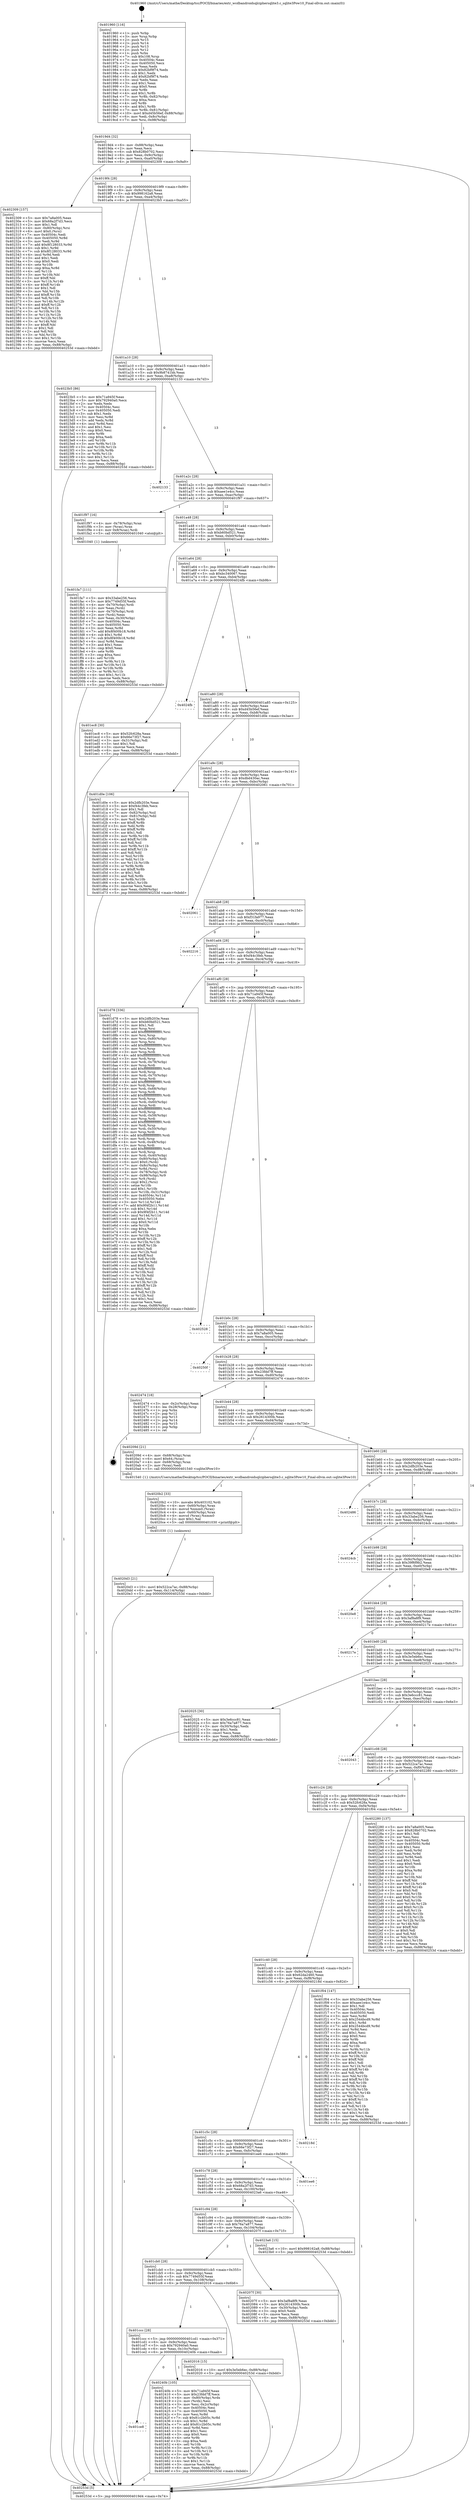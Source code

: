 digraph "0x401960" {
  label = "0x401960 (/mnt/c/Users/mathe/Desktop/tcc/POCII/binaries/extr_wcdbandroidsqlciphersqlite3.c_sqlite3Pow10_Final-ollvm.out::main(0))"
  labelloc = "t"
  node[shape=record]

  Entry [label="",width=0.3,height=0.3,shape=circle,fillcolor=black,style=filled]
  "0x4019d4" [label="{
     0x4019d4 [32]\l
     | [instrs]\l
     &nbsp;&nbsp;0x4019d4 \<+6\>: mov -0x88(%rbp),%eax\l
     &nbsp;&nbsp;0x4019da \<+2\>: mov %eax,%ecx\l
     &nbsp;&nbsp;0x4019dc \<+6\>: sub $0x828b0702,%ecx\l
     &nbsp;&nbsp;0x4019e2 \<+6\>: mov %eax,-0x9c(%rbp)\l
     &nbsp;&nbsp;0x4019e8 \<+6\>: mov %ecx,-0xa0(%rbp)\l
     &nbsp;&nbsp;0x4019ee \<+6\>: je 0000000000402309 \<main+0x9a9\>\l
  }"]
  "0x402309" [label="{
     0x402309 [157]\l
     | [instrs]\l
     &nbsp;&nbsp;0x402309 \<+5\>: mov $0x7a8a005,%eax\l
     &nbsp;&nbsp;0x40230e \<+5\>: mov $0x68a2f7d3,%ecx\l
     &nbsp;&nbsp;0x402313 \<+2\>: mov $0x1,%dl\l
     &nbsp;&nbsp;0x402315 \<+4\>: mov -0x80(%rbp),%rsi\l
     &nbsp;&nbsp;0x402319 \<+6\>: movl $0x0,(%rsi)\l
     &nbsp;&nbsp;0x40231f \<+7\>: mov 0x40504c,%edi\l
     &nbsp;&nbsp;0x402326 \<+8\>: mov 0x405050,%r8d\l
     &nbsp;&nbsp;0x40232e \<+3\>: mov %edi,%r9d\l
     &nbsp;&nbsp;0x402331 \<+7\>: add $0x8f128033,%r9d\l
     &nbsp;&nbsp;0x402338 \<+4\>: sub $0x1,%r9d\l
     &nbsp;&nbsp;0x40233c \<+7\>: sub $0x8f128033,%r9d\l
     &nbsp;&nbsp;0x402343 \<+4\>: imul %r9d,%edi\l
     &nbsp;&nbsp;0x402347 \<+3\>: and $0x1,%edi\l
     &nbsp;&nbsp;0x40234a \<+3\>: cmp $0x0,%edi\l
     &nbsp;&nbsp;0x40234d \<+4\>: sete %r10b\l
     &nbsp;&nbsp;0x402351 \<+4\>: cmp $0xa,%r8d\l
     &nbsp;&nbsp;0x402355 \<+4\>: setl %r11b\l
     &nbsp;&nbsp;0x402359 \<+3\>: mov %r10b,%bl\l
     &nbsp;&nbsp;0x40235c \<+3\>: xor $0xff,%bl\l
     &nbsp;&nbsp;0x40235f \<+3\>: mov %r11b,%r14b\l
     &nbsp;&nbsp;0x402362 \<+4\>: xor $0xff,%r14b\l
     &nbsp;&nbsp;0x402366 \<+3\>: xor $0x1,%dl\l
     &nbsp;&nbsp;0x402369 \<+3\>: mov %bl,%r15b\l
     &nbsp;&nbsp;0x40236c \<+4\>: and $0xff,%r15b\l
     &nbsp;&nbsp;0x402370 \<+3\>: and %dl,%r10b\l
     &nbsp;&nbsp;0x402373 \<+3\>: mov %r14b,%r12b\l
     &nbsp;&nbsp;0x402376 \<+4\>: and $0xff,%r12b\l
     &nbsp;&nbsp;0x40237a \<+3\>: and %dl,%r11b\l
     &nbsp;&nbsp;0x40237d \<+3\>: or %r10b,%r15b\l
     &nbsp;&nbsp;0x402380 \<+3\>: or %r11b,%r12b\l
     &nbsp;&nbsp;0x402383 \<+3\>: xor %r12b,%r15b\l
     &nbsp;&nbsp;0x402386 \<+3\>: or %r14b,%bl\l
     &nbsp;&nbsp;0x402389 \<+3\>: xor $0xff,%bl\l
     &nbsp;&nbsp;0x40238c \<+3\>: or $0x1,%dl\l
     &nbsp;&nbsp;0x40238f \<+2\>: and %dl,%bl\l
     &nbsp;&nbsp;0x402391 \<+3\>: or %bl,%r15b\l
     &nbsp;&nbsp;0x402394 \<+4\>: test $0x1,%r15b\l
     &nbsp;&nbsp;0x402398 \<+3\>: cmovne %ecx,%eax\l
     &nbsp;&nbsp;0x40239b \<+6\>: mov %eax,-0x88(%rbp)\l
     &nbsp;&nbsp;0x4023a1 \<+5\>: jmp 000000000040253d \<main+0xbdd\>\l
  }"]
  "0x4019f4" [label="{
     0x4019f4 [28]\l
     | [instrs]\l
     &nbsp;&nbsp;0x4019f4 \<+5\>: jmp 00000000004019f9 \<main+0x99\>\l
     &nbsp;&nbsp;0x4019f9 \<+6\>: mov -0x9c(%rbp),%eax\l
     &nbsp;&nbsp;0x4019ff \<+5\>: sub $0x998162a8,%eax\l
     &nbsp;&nbsp;0x401a04 \<+6\>: mov %eax,-0xa4(%rbp)\l
     &nbsp;&nbsp;0x401a0a \<+6\>: je 00000000004023b5 \<main+0xa55\>\l
  }"]
  Exit [label="",width=0.3,height=0.3,shape=circle,fillcolor=black,style=filled,peripheries=2]
  "0x4023b5" [label="{
     0x4023b5 [86]\l
     | [instrs]\l
     &nbsp;&nbsp;0x4023b5 \<+5\>: mov $0x71a945f,%eax\l
     &nbsp;&nbsp;0x4023ba \<+5\>: mov $0x792940a0,%ecx\l
     &nbsp;&nbsp;0x4023bf \<+2\>: xor %edx,%edx\l
     &nbsp;&nbsp;0x4023c1 \<+7\>: mov 0x40504c,%esi\l
     &nbsp;&nbsp;0x4023c8 \<+7\>: mov 0x405050,%edi\l
     &nbsp;&nbsp;0x4023cf \<+3\>: sub $0x1,%edx\l
     &nbsp;&nbsp;0x4023d2 \<+3\>: mov %esi,%r8d\l
     &nbsp;&nbsp;0x4023d5 \<+3\>: add %edx,%r8d\l
     &nbsp;&nbsp;0x4023d8 \<+4\>: imul %r8d,%esi\l
     &nbsp;&nbsp;0x4023dc \<+3\>: and $0x1,%esi\l
     &nbsp;&nbsp;0x4023df \<+3\>: cmp $0x0,%esi\l
     &nbsp;&nbsp;0x4023e2 \<+4\>: sete %r9b\l
     &nbsp;&nbsp;0x4023e6 \<+3\>: cmp $0xa,%edi\l
     &nbsp;&nbsp;0x4023e9 \<+4\>: setl %r10b\l
     &nbsp;&nbsp;0x4023ed \<+3\>: mov %r9b,%r11b\l
     &nbsp;&nbsp;0x4023f0 \<+3\>: and %r10b,%r11b\l
     &nbsp;&nbsp;0x4023f3 \<+3\>: xor %r10b,%r9b\l
     &nbsp;&nbsp;0x4023f6 \<+3\>: or %r9b,%r11b\l
     &nbsp;&nbsp;0x4023f9 \<+4\>: test $0x1,%r11b\l
     &nbsp;&nbsp;0x4023fd \<+3\>: cmovne %ecx,%eax\l
     &nbsp;&nbsp;0x402400 \<+6\>: mov %eax,-0x88(%rbp)\l
     &nbsp;&nbsp;0x402406 \<+5\>: jmp 000000000040253d \<main+0xbdd\>\l
  }"]
  "0x401a10" [label="{
     0x401a10 [28]\l
     | [instrs]\l
     &nbsp;&nbsp;0x401a10 \<+5\>: jmp 0000000000401a15 \<main+0xb5\>\l
     &nbsp;&nbsp;0x401a15 \<+6\>: mov -0x9c(%rbp),%eax\l
     &nbsp;&nbsp;0x401a1b \<+5\>: sub $0x9b8741bb,%eax\l
     &nbsp;&nbsp;0x401a20 \<+6\>: mov %eax,-0xa8(%rbp)\l
     &nbsp;&nbsp;0x401a26 \<+6\>: je 0000000000402133 \<main+0x7d3\>\l
  }"]
  "0x401ce8" [label="{
     0x401ce8\l
  }", style=dashed]
  "0x402133" [label="{
     0x402133\l
  }", style=dashed]
  "0x401a2c" [label="{
     0x401a2c [28]\l
     | [instrs]\l
     &nbsp;&nbsp;0x401a2c \<+5\>: jmp 0000000000401a31 \<main+0xd1\>\l
     &nbsp;&nbsp;0x401a31 \<+6\>: mov -0x9c(%rbp),%eax\l
     &nbsp;&nbsp;0x401a37 \<+5\>: sub $0xaee1e4cc,%eax\l
     &nbsp;&nbsp;0x401a3c \<+6\>: mov %eax,-0xac(%rbp)\l
     &nbsp;&nbsp;0x401a42 \<+6\>: je 0000000000401f97 \<main+0x637\>\l
  }"]
  "0x40240b" [label="{
     0x40240b [105]\l
     | [instrs]\l
     &nbsp;&nbsp;0x40240b \<+5\>: mov $0x71a945f,%eax\l
     &nbsp;&nbsp;0x402410 \<+5\>: mov $0x23fdd7ff,%ecx\l
     &nbsp;&nbsp;0x402415 \<+4\>: mov -0x80(%rbp),%rdx\l
     &nbsp;&nbsp;0x402419 \<+2\>: mov (%rdx),%esi\l
     &nbsp;&nbsp;0x40241b \<+3\>: mov %esi,-0x2c(%rbp)\l
     &nbsp;&nbsp;0x40241e \<+7\>: mov 0x40504c,%esi\l
     &nbsp;&nbsp;0x402425 \<+7\>: mov 0x405050,%edi\l
     &nbsp;&nbsp;0x40242c \<+3\>: mov %esi,%r8d\l
     &nbsp;&nbsp;0x40242f \<+7\>: sub $0x81c2b05c,%r8d\l
     &nbsp;&nbsp;0x402436 \<+4\>: sub $0x1,%r8d\l
     &nbsp;&nbsp;0x40243a \<+7\>: add $0x81c2b05c,%r8d\l
     &nbsp;&nbsp;0x402441 \<+4\>: imul %r8d,%esi\l
     &nbsp;&nbsp;0x402445 \<+3\>: and $0x1,%esi\l
     &nbsp;&nbsp;0x402448 \<+3\>: cmp $0x0,%esi\l
     &nbsp;&nbsp;0x40244b \<+4\>: sete %r9b\l
     &nbsp;&nbsp;0x40244f \<+3\>: cmp $0xa,%edi\l
     &nbsp;&nbsp;0x402452 \<+4\>: setl %r10b\l
     &nbsp;&nbsp;0x402456 \<+3\>: mov %r9b,%r11b\l
     &nbsp;&nbsp;0x402459 \<+3\>: and %r10b,%r11b\l
     &nbsp;&nbsp;0x40245c \<+3\>: xor %r10b,%r9b\l
     &nbsp;&nbsp;0x40245f \<+3\>: or %r9b,%r11b\l
     &nbsp;&nbsp;0x402462 \<+4\>: test $0x1,%r11b\l
     &nbsp;&nbsp;0x402466 \<+3\>: cmovne %ecx,%eax\l
     &nbsp;&nbsp;0x402469 \<+6\>: mov %eax,-0x88(%rbp)\l
     &nbsp;&nbsp;0x40246f \<+5\>: jmp 000000000040253d \<main+0xbdd\>\l
  }"]
  "0x401f97" [label="{
     0x401f97 [16]\l
     | [instrs]\l
     &nbsp;&nbsp;0x401f97 \<+4\>: mov -0x78(%rbp),%rax\l
     &nbsp;&nbsp;0x401f9b \<+3\>: mov (%rax),%rax\l
     &nbsp;&nbsp;0x401f9e \<+4\>: mov 0x8(%rax),%rdi\l
     &nbsp;&nbsp;0x401fa2 \<+5\>: call 0000000000401040 \<atoi@plt\>\l
     | [calls]\l
     &nbsp;&nbsp;0x401040 \{1\} (unknown)\l
  }"]
  "0x401a48" [label="{
     0x401a48 [28]\l
     | [instrs]\l
     &nbsp;&nbsp;0x401a48 \<+5\>: jmp 0000000000401a4d \<main+0xed\>\l
     &nbsp;&nbsp;0x401a4d \<+6\>: mov -0x9c(%rbp),%eax\l
     &nbsp;&nbsp;0x401a53 \<+5\>: sub $0xb60bd521,%eax\l
     &nbsp;&nbsp;0x401a58 \<+6\>: mov %eax,-0xb0(%rbp)\l
     &nbsp;&nbsp;0x401a5e \<+6\>: je 0000000000401ec8 \<main+0x568\>\l
  }"]
  "0x4020d3" [label="{
     0x4020d3 [21]\l
     | [instrs]\l
     &nbsp;&nbsp;0x4020d3 \<+10\>: movl $0x522ca7ac,-0x88(%rbp)\l
     &nbsp;&nbsp;0x4020dd \<+6\>: mov %eax,-0x114(%rbp)\l
     &nbsp;&nbsp;0x4020e3 \<+5\>: jmp 000000000040253d \<main+0xbdd\>\l
  }"]
  "0x401ec8" [label="{
     0x401ec8 [30]\l
     | [instrs]\l
     &nbsp;&nbsp;0x401ec8 \<+5\>: mov $0x52fc628a,%eax\l
     &nbsp;&nbsp;0x401ecd \<+5\>: mov $0x66e73f27,%ecx\l
     &nbsp;&nbsp;0x401ed2 \<+3\>: mov -0x31(%rbp),%dl\l
     &nbsp;&nbsp;0x401ed5 \<+3\>: test $0x1,%dl\l
     &nbsp;&nbsp;0x401ed8 \<+3\>: cmovne %ecx,%eax\l
     &nbsp;&nbsp;0x401edb \<+6\>: mov %eax,-0x88(%rbp)\l
     &nbsp;&nbsp;0x401ee1 \<+5\>: jmp 000000000040253d \<main+0xbdd\>\l
  }"]
  "0x401a64" [label="{
     0x401a64 [28]\l
     | [instrs]\l
     &nbsp;&nbsp;0x401a64 \<+5\>: jmp 0000000000401a69 \<main+0x109\>\l
     &nbsp;&nbsp;0x401a69 \<+6\>: mov -0x9c(%rbp),%eax\l
     &nbsp;&nbsp;0x401a6f \<+5\>: sub $0xbc340067,%eax\l
     &nbsp;&nbsp;0x401a74 \<+6\>: mov %eax,-0xb4(%rbp)\l
     &nbsp;&nbsp;0x401a7a \<+6\>: je 00000000004024fb \<main+0xb9b\>\l
  }"]
  "0x4020b2" [label="{
     0x4020b2 [33]\l
     | [instrs]\l
     &nbsp;&nbsp;0x4020b2 \<+10\>: movabs $0x403102,%rdi\l
     &nbsp;&nbsp;0x4020bc \<+4\>: mov -0x60(%rbp),%rax\l
     &nbsp;&nbsp;0x4020c0 \<+4\>: movsd %xmm0,(%rax)\l
     &nbsp;&nbsp;0x4020c4 \<+4\>: mov -0x60(%rbp),%rax\l
     &nbsp;&nbsp;0x4020c8 \<+4\>: movsd (%rax),%xmm0\l
     &nbsp;&nbsp;0x4020cc \<+2\>: mov $0x1,%al\l
     &nbsp;&nbsp;0x4020ce \<+5\>: call 0000000000401030 \<printf@plt\>\l
     | [calls]\l
     &nbsp;&nbsp;0x401030 \{1\} (unknown)\l
  }"]
  "0x4024fb" [label="{
     0x4024fb\l
  }", style=dashed]
  "0x401a80" [label="{
     0x401a80 [28]\l
     | [instrs]\l
     &nbsp;&nbsp;0x401a80 \<+5\>: jmp 0000000000401a85 \<main+0x125\>\l
     &nbsp;&nbsp;0x401a85 \<+6\>: mov -0x9c(%rbp),%eax\l
     &nbsp;&nbsp;0x401a8b \<+5\>: sub $0xd45b56ef,%eax\l
     &nbsp;&nbsp;0x401a90 \<+6\>: mov %eax,-0xb8(%rbp)\l
     &nbsp;&nbsp;0x401a96 \<+6\>: je 0000000000401d0e \<main+0x3ae\>\l
  }"]
  "0x401ccc" [label="{
     0x401ccc [28]\l
     | [instrs]\l
     &nbsp;&nbsp;0x401ccc \<+5\>: jmp 0000000000401cd1 \<main+0x371\>\l
     &nbsp;&nbsp;0x401cd1 \<+6\>: mov -0x9c(%rbp),%eax\l
     &nbsp;&nbsp;0x401cd7 \<+5\>: sub $0x792940a0,%eax\l
     &nbsp;&nbsp;0x401cdc \<+6\>: mov %eax,-0x10c(%rbp)\l
     &nbsp;&nbsp;0x401ce2 \<+6\>: je 000000000040240b \<main+0xaab\>\l
  }"]
  "0x401d0e" [label="{
     0x401d0e [106]\l
     | [instrs]\l
     &nbsp;&nbsp;0x401d0e \<+5\>: mov $0x2dfb203e,%eax\l
     &nbsp;&nbsp;0x401d13 \<+5\>: mov $0xf44c3feb,%ecx\l
     &nbsp;&nbsp;0x401d18 \<+2\>: mov $0x1,%dl\l
     &nbsp;&nbsp;0x401d1a \<+7\>: mov -0x82(%rbp),%sil\l
     &nbsp;&nbsp;0x401d21 \<+7\>: mov -0x81(%rbp),%dil\l
     &nbsp;&nbsp;0x401d28 \<+3\>: mov %sil,%r8b\l
     &nbsp;&nbsp;0x401d2b \<+4\>: xor $0xff,%r8b\l
     &nbsp;&nbsp;0x401d2f \<+3\>: mov %dil,%r9b\l
     &nbsp;&nbsp;0x401d32 \<+4\>: xor $0xff,%r9b\l
     &nbsp;&nbsp;0x401d36 \<+3\>: xor $0x1,%dl\l
     &nbsp;&nbsp;0x401d39 \<+3\>: mov %r8b,%r10b\l
     &nbsp;&nbsp;0x401d3c \<+4\>: and $0xff,%r10b\l
     &nbsp;&nbsp;0x401d40 \<+3\>: and %dl,%sil\l
     &nbsp;&nbsp;0x401d43 \<+3\>: mov %r9b,%r11b\l
     &nbsp;&nbsp;0x401d46 \<+4\>: and $0xff,%r11b\l
     &nbsp;&nbsp;0x401d4a \<+3\>: and %dl,%dil\l
     &nbsp;&nbsp;0x401d4d \<+3\>: or %sil,%r10b\l
     &nbsp;&nbsp;0x401d50 \<+3\>: or %dil,%r11b\l
     &nbsp;&nbsp;0x401d53 \<+3\>: xor %r11b,%r10b\l
     &nbsp;&nbsp;0x401d56 \<+3\>: or %r9b,%r8b\l
     &nbsp;&nbsp;0x401d59 \<+4\>: xor $0xff,%r8b\l
     &nbsp;&nbsp;0x401d5d \<+3\>: or $0x1,%dl\l
     &nbsp;&nbsp;0x401d60 \<+3\>: and %dl,%r8b\l
     &nbsp;&nbsp;0x401d63 \<+3\>: or %r8b,%r10b\l
     &nbsp;&nbsp;0x401d66 \<+4\>: test $0x1,%r10b\l
     &nbsp;&nbsp;0x401d6a \<+3\>: cmovne %ecx,%eax\l
     &nbsp;&nbsp;0x401d6d \<+6\>: mov %eax,-0x88(%rbp)\l
     &nbsp;&nbsp;0x401d73 \<+5\>: jmp 000000000040253d \<main+0xbdd\>\l
  }"]
  "0x401a9c" [label="{
     0x401a9c [28]\l
     | [instrs]\l
     &nbsp;&nbsp;0x401a9c \<+5\>: jmp 0000000000401aa1 \<main+0x141\>\l
     &nbsp;&nbsp;0x401aa1 \<+6\>: mov -0x9c(%rbp),%eax\l
     &nbsp;&nbsp;0x401aa7 \<+5\>: sub $0xdbd430ac,%eax\l
     &nbsp;&nbsp;0x401aac \<+6\>: mov %eax,-0xbc(%rbp)\l
     &nbsp;&nbsp;0x401ab2 \<+6\>: je 0000000000402061 \<main+0x701\>\l
  }"]
  "0x40253d" [label="{
     0x40253d [5]\l
     | [instrs]\l
     &nbsp;&nbsp;0x40253d \<+5\>: jmp 00000000004019d4 \<main+0x74\>\l
  }"]
  "0x401960" [label="{
     0x401960 [116]\l
     | [instrs]\l
     &nbsp;&nbsp;0x401960 \<+1\>: push %rbp\l
     &nbsp;&nbsp;0x401961 \<+3\>: mov %rsp,%rbp\l
     &nbsp;&nbsp;0x401964 \<+2\>: push %r15\l
     &nbsp;&nbsp;0x401966 \<+2\>: push %r14\l
     &nbsp;&nbsp;0x401968 \<+2\>: push %r13\l
     &nbsp;&nbsp;0x40196a \<+2\>: push %r12\l
     &nbsp;&nbsp;0x40196c \<+1\>: push %rbx\l
     &nbsp;&nbsp;0x40196d \<+7\>: sub $0x108,%rsp\l
     &nbsp;&nbsp;0x401974 \<+7\>: mov 0x40504c,%eax\l
     &nbsp;&nbsp;0x40197b \<+7\>: mov 0x405050,%ecx\l
     &nbsp;&nbsp;0x401982 \<+2\>: mov %eax,%edx\l
     &nbsp;&nbsp;0x401984 \<+6\>: sub $0x82bf9f74,%edx\l
     &nbsp;&nbsp;0x40198a \<+3\>: sub $0x1,%edx\l
     &nbsp;&nbsp;0x40198d \<+6\>: add $0x82bf9f74,%edx\l
     &nbsp;&nbsp;0x401993 \<+3\>: imul %edx,%eax\l
     &nbsp;&nbsp;0x401996 \<+3\>: and $0x1,%eax\l
     &nbsp;&nbsp;0x401999 \<+3\>: cmp $0x0,%eax\l
     &nbsp;&nbsp;0x40199c \<+4\>: sete %r8b\l
     &nbsp;&nbsp;0x4019a0 \<+4\>: and $0x1,%r8b\l
     &nbsp;&nbsp;0x4019a4 \<+7\>: mov %r8b,-0x82(%rbp)\l
     &nbsp;&nbsp;0x4019ab \<+3\>: cmp $0xa,%ecx\l
     &nbsp;&nbsp;0x4019ae \<+4\>: setl %r8b\l
     &nbsp;&nbsp;0x4019b2 \<+4\>: and $0x1,%r8b\l
     &nbsp;&nbsp;0x4019b6 \<+7\>: mov %r8b,-0x81(%rbp)\l
     &nbsp;&nbsp;0x4019bd \<+10\>: movl $0xd45b56ef,-0x88(%rbp)\l
     &nbsp;&nbsp;0x4019c7 \<+6\>: mov %edi,-0x8c(%rbp)\l
     &nbsp;&nbsp;0x4019cd \<+7\>: mov %rsi,-0x98(%rbp)\l
  }"]
  "0x402016" [label="{
     0x402016 [15]\l
     | [instrs]\l
     &nbsp;&nbsp;0x402016 \<+10\>: movl $0x3e5eb6ec,-0x88(%rbp)\l
     &nbsp;&nbsp;0x402020 \<+5\>: jmp 000000000040253d \<main+0xbdd\>\l
  }"]
  "0x402061" [label="{
     0x402061\l
  }", style=dashed]
  "0x401ab8" [label="{
     0x401ab8 [28]\l
     | [instrs]\l
     &nbsp;&nbsp;0x401ab8 \<+5\>: jmp 0000000000401abd \<main+0x15d\>\l
     &nbsp;&nbsp;0x401abd \<+6\>: mov -0x9c(%rbp),%eax\l
     &nbsp;&nbsp;0x401ac3 \<+5\>: sub $0xf31fa977,%eax\l
     &nbsp;&nbsp;0x401ac8 \<+6\>: mov %eax,-0xc0(%rbp)\l
     &nbsp;&nbsp;0x401ace \<+6\>: je 0000000000402216 \<main+0x8b6\>\l
  }"]
  "0x401cb0" [label="{
     0x401cb0 [28]\l
     | [instrs]\l
     &nbsp;&nbsp;0x401cb0 \<+5\>: jmp 0000000000401cb5 \<main+0x355\>\l
     &nbsp;&nbsp;0x401cb5 \<+6\>: mov -0x9c(%rbp),%eax\l
     &nbsp;&nbsp;0x401cbb \<+5\>: sub $0x7749d55f,%eax\l
     &nbsp;&nbsp;0x401cc0 \<+6\>: mov %eax,-0x108(%rbp)\l
     &nbsp;&nbsp;0x401cc6 \<+6\>: je 0000000000402016 \<main+0x6b6\>\l
  }"]
  "0x402216" [label="{
     0x402216\l
  }", style=dashed]
  "0x401ad4" [label="{
     0x401ad4 [28]\l
     | [instrs]\l
     &nbsp;&nbsp;0x401ad4 \<+5\>: jmp 0000000000401ad9 \<main+0x179\>\l
     &nbsp;&nbsp;0x401ad9 \<+6\>: mov -0x9c(%rbp),%eax\l
     &nbsp;&nbsp;0x401adf \<+5\>: sub $0xf44c3feb,%eax\l
     &nbsp;&nbsp;0x401ae4 \<+6\>: mov %eax,-0xc4(%rbp)\l
     &nbsp;&nbsp;0x401aea \<+6\>: je 0000000000401d78 \<main+0x418\>\l
  }"]
  "0x40207f" [label="{
     0x40207f [30]\l
     | [instrs]\l
     &nbsp;&nbsp;0x40207f \<+5\>: mov $0x3af8a8f9,%eax\l
     &nbsp;&nbsp;0x402084 \<+5\>: mov $0x2614300b,%ecx\l
     &nbsp;&nbsp;0x402089 \<+3\>: mov -0x30(%rbp),%edx\l
     &nbsp;&nbsp;0x40208c \<+3\>: cmp $0x0,%edx\l
     &nbsp;&nbsp;0x40208f \<+3\>: cmove %ecx,%eax\l
     &nbsp;&nbsp;0x402092 \<+6\>: mov %eax,-0x88(%rbp)\l
     &nbsp;&nbsp;0x402098 \<+5\>: jmp 000000000040253d \<main+0xbdd\>\l
  }"]
  "0x401d78" [label="{
     0x401d78 [336]\l
     | [instrs]\l
     &nbsp;&nbsp;0x401d78 \<+5\>: mov $0x2dfb203e,%eax\l
     &nbsp;&nbsp;0x401d7d \<+5\>: mov $0xb60bd521,%ecx\l
     &nbsp;&nbsp;0x401d82 \<+2\>: mov $0x1,%dl\l
     &nbsp;&nbsp;0x401d84 \<+3\>: mov %rsp,%rsi\l
     &nbsp;&nbsp;0x401d87 \<+4\>: add $0xfffffffffffffff0,%rsi\l
     &nbsp;&nbsp;0x401d8b \<+3\>: mov %rsi,%rsp\l
     &nbsp;&nbsp;0x401d8e \<+4\>: mov %rsi,-0x80(%rbp)\l
     &nbsp;&nbsp;0x401d92 \<+3\>: mov %rsp,%rsi\l
     &nbsp;&nbsp;0x401d95 \<+4\>: add $0xfffffffffffffff0,%rsi\l
     &nbsp;&nbsp;0x401d99 \<+3\>: mov %rsi,%rsp\l
     &nbsp;&nbsp;0x401d9c \<+3\>: mov %rsp,%rdi\l
     &nbsp;&nbsp;0x401d9f \<+4\>: add $0xfffffffffffffff0,%rdi\l
     &nbsp;&nbsp;0x401da3 \<+3\>: mov %rdi,%rsp\l
     &nbsp;&nbsp;0x401da6 \<+4\>: mov %rdi,-0x78(%rbp)\l
     &nbsp;&nbsp;0x401daa \<+3\>: mov %rsp,%rdi\l
     &nbsp;&nbsp;0x401dad \<+4\>: add $0xfffffffffffffff0,%rdi\l
     &nbsp;&nbsp;0x401db1 \<+3\>: mov %rdi,%rsp\l
     &nbsp;&nbsp;0x401db4 \<+4\>: mov %rdi,-0x70(%rbp)\l
     &nbsp;&nbsp;0x401db8 \<+3\>: mov %rsp,%rdi\l
     &nbsp;&nbsp;0x401dbb \<+4\>: add $0xfffffffffffffff0,%rdi\l
     &nbsp;&nbsp;0x401dbf \<+3\>: mov %rdi,%rsp\l
     &nbsp;&nbsp;0x401dc2 \<+4\>: mov %rdi,-0x68(%rbp)\l
     &nbsp;&nbsp;0x401dc6 \<+3\>: mov %rsp,%rdi\l
     &nbsp;&nbsp;0x401dc9 \<+4\>: add $0xfffffffffffffff0,%rdi\l
     &nbsp;&nbsp;0x401dcd \<+3\>: mov %rdi,%rsp\l
     &nbsp;&nbsp;0x401dd0 \<+4\>: mov %rdi,-0x60(%rbp)\l
     &nbsp;&nbsp;0x401dd4 \<+3\>: mov %rsp,%rdi\l
     &nbsp;&nbsp;0x401dd7 \<+4\>: add $0xfffffffffffffff0,%rdi\l
     &nbsp;&nbsp;0x401ddb \<+3\>: mov %rdi,%rsp\l
     &nbsp;&nbsp;0x401dde \<+4\>: mov %rdi,-0x58(%rbp)\l
     &nbsp;&nbsp;0x401de2 \<+3\>: mov %rsp,%rdi\l
     &nbsp;&nbsp;0x401de5 \<+4\>: add $0xfffffffffffffff0,%rdi\l
     &nbsp;&nbsp;0x401de9 \<+3\>: mov %rdi,%rsp\l
     &nbsp;&nbsp;0x401dec \<+4\>: mov %rdi,-0x50(%rbp)\l
     &nbsp;&nbsp;0x401df0 \<+3\>: mov %rsp,%rdi\l
     &nbsp;&nbsp;0x401df3 \<+4\>: add $0xfffffffffffffff0,%rdi\l
     &nbsp;&nbsp;0x401df7 \<+3\>: mov %rdi,%rsp\l
     &nbsp;&nbsp;0x401dfa \<+4\>: mov %rdi,-0x48(%rbp)\l
     &nbsp;&nbsp;0x401dfe \<+3\>: mov %rsp,%rdi\l
     &nbsp;&nbsp;0x401e01 \<+4\>: add $0xfffffffffffffff0,%rdi\l
     &nbsp;&nbsp;0x401e05 \<+3\>: mov %rdi,%rsp\l
     &nbsp;&nbsp;0x401e08 \<+4\>: mov %rdi,-0x40(%rbp)\l
     &nbsp;&nbsp;0x401e0c \<+4\>: mov -0x80(%rbp),%rdi\l
     &nbsp;&nbsp;0x401e10 \<+6\>: movl $0x0,(%rdi)\l
     &nbsp;&nbsp;0x401e16 \<+7\>: mov -0x8c(%rbp),%r8d\l
     &nbsp;&nbsp;0x401e1d \<+3\>: mov %r8d,(%rsi)\l
     &nbsp;&nbsp;0x401e20 \<+4\>: mov -0x78(%rbp),%rdi\l
     &nbsp;&nbsp;0x401e24 \<+7\>: mov -0x98(%rbp),%r9\l
     &nbsp;&nbsp;0x401e2b \<+3\>: mov %r9,(%rdi)\l
     &nbsp;&nbsp;0x401e2e \<+3\>: cmpl $0x2,(%rsi)\l
     &nbsp;&nbsp;0x401e31 \<+4\>: setne %r10b\l
     &nbsp;&nbsp;0x401e35 \<+4\>: and $0x1,%r10b\l
     &nbsp;&nbsp;0x401e39 \<+4\>: mov %r10b,-0x31(%rbp)\l
     &nbsp;&nbsp;0x401e3d \<+8\>: mov 0x40504c,%r11d\l
     &nbsp;&nbsp;0x401e45 \<+7\>: mov 0x405050,%ebx\l
     &nbsp;&nbsp;0x401e4c \<+3\>: mov %r11d,%r14d\l
     &nbsp;&nbsp;0x401e4f \<+7\>: add $0x9f4f2b11,%r14d\l
     &nbsp;&nbsp;0x401e56 \<+4\>: sub $0x1,%r14d\l
     &nbsp;&nbsp;0x401e5a \<+7\>: sub $0x9f4f2b11,%r14d\l
     &nbsp;&nbsp;0x401e61 \<+4\>: imul %r14d,%r11d\l
     &nbsp;&nbsp;0x401e65 \<+4\>: and $0x1,%r11d\l
     &nbsp;&nbsp;0x401e69 \<+4\>: cmp $0x0,%r11d\l
     &nbsp;&nbsp;0x401e6d \<+4\>: sete %r10b\l
     &nbsp;&nbsp;0x401e71 \<+3\>: cmp $0xa,%ebx\l
     &nbsp;&nbsp;0x401e74 \<+4\>: setl %r15b\l
     &nbsp;&nbsp;0x401e78 \<+3\>: mov %r10b,%r12b\l
     &nbsp;&nbsp;0x401e7b \<+4\>: xor $0xff,%r12b\l
     &nbsp;&nbsp;0x401e7f \<+3\>: mov %r15b,%r13b\l
     &nbsp;&nbsp;0x401e82 \<+4\>: xor $0xff,%r13b\l
     &nbsp;&nbsp;0x401e86 \<+3\>: xor $0x1,%dl\l
     &nbsp;&nbsp;0x401e89 \<+3\>: mov %r12b,%sil\l
     &nbsp;&nbsp;0x401e8c \<+4\>: and $0xff,%sil\l
     &nbsp;&nbsp;0x401e90 \<+3\>: and %dl,%r10b\l
     &nbsp;&nbsp;0x401e93 \<+3\>: mov %r13b,%dil\l
     &nbsp;&nbsp;0x401e96 \<+4\>: and $0xff,%dil\l
     &nbsp;&nbsp;0x401e9a \<+3\>: and %dl,%r15b\l
     &nbsp;&nbsp;0x401e9d \<+3\>: or %r10b,%sil\l
     &nbsp;&nbsp;0x401ea0 \<+3\>: or %r15b,%dil\l
     &nbsp;&nbsp;0x401ea3 \<+3\>: xor %dil,%sil\l
     &nbsp;&nbsp;0x401ea6 \<+3\>: or %r13b,%r12b\l
     &nbsp;&nbsp;0x401ea9 \<+4\>: xor $0xff,%r12b\l
     &nbsp;&nbsp;0x401ead \<+3\>: or $0x1,%dl\l
     &nbsp;&nbsp;0x401eb0 \<+3\>: and %dl,%r12b\l
     &nbsp;&nbsp;0x401eb3 \<+3\>: or %r12b,%sil\l
     &nbsp;&nbsp;0x401eb6 \<+4\>: test $0x1,%sil\l
     &nbsp;&nbsp;0x401eba \<+3\>: cmovne %ecx,%eax\l
     &nbsp;&nbsp;0x401ebd \<+6\>: mov %eax,-0x88(%rbp)\l
     &nbsp;&nbsp;0x401ec3 \<+5\>: jmp 000000000040253d \<main+0xbdd\>\l
  }"]
  "0x401af0" [label="{
     0x401af0 [28]\l
     | [instrs]\l
     &nbsp;&nbsp;0x401af0 \<+5\>: jmp 0000000000401af5 \<main+0x195\>\l
     &nbsp;&nbsp;0x401af5 \<+6\>: mov -0x9c(%rbp),%eax\l
     &nbsp;&nbsp;0x401afb \<+5\>: sub $0x71a945f,%eax\l
     &nbsp;&nbsp;0x401b00 \<+6\>: mov %eax,-0xc8(%rbp)\l
     &nbsp;&nbsp;0x401b06 \<+6\>: je 0000000000402528 \<main+0xbc8\>\l
  }"]
  "0x401c94" [label="{
     0x401c94 [28]\l
     | [instrs]\l
     &nbsp;&nbsp;0x401c94 \<+5\>: jmp 0000000000401c99 \<main+0x339\>\l
     &nbsp;&nbsp;0x401c99 \<+6\>: mov -0x9c(%rbp),%eax\l
     &nbsp;&nbsp;0x401c9f \<+5\>: sub $0x76a7a877,%eax\l
     &nbsp;&nbsp;0x401ca4 \<+6\>: mov %eax,-0x104(%rbp)\l
     &nbsp;&nbsp;0x401caa \<+6\>: je 000000000040207f \<main+0x71f\>\l
  }"]
  "0x4023a6" [label="{
     0x4023a6 [15]\l
     | [instrs]\l
     &nbsp;&nbsp;0x4023a6 \<+10\>: movl $0x998162a8,-0x88(%rbp)\l
     &nbsp;&nbsp;0x4023b0 \<+5\>: jmp 000000000040253d \<main+0xbdd\>\l
  }"]
  "0x402528" [label="{
     0x402528\l
  }", style=dashed]
  "0x401b0c" [label="{
     0x401b0c [28]\l
     | [instrs]\l
     &nbsp;&nbsp;0x401b0c \<+5\>: jmp 0000000000401b11 \<main+0x1b1\>\l
     &nbsp;&nbsp;0x401b11 \<+6\>: mov -0x9c(%rbp),%eax\l
     &nbsp;&nbsp;0x401b17 \<+5\>: sub $0x7a8a005,%eax\l
     &nbsp;&nbsp;0x401b1c \<+6\>: mov %eax,-0xcc(%rbp)\l
     &nbsp;&nbsp;0x401b22 \<+6\>: je 000000000040250f \<main+0xbaf\>\l
  }"]
  "0x401c78" [label="{
     0x401c78 [28]\l
     | [instrs]\l
     &nbsp;&nbsp;0x401c78 \<+5\>: jmp 0000000000401c7d \<main+0x31d\>\l
     &nbsp;&nbsp;0x401c7d \<+6\>: mov -0x9c(%rbp),%eax\l
     &nbsp;&nbsp;0x401c83 \<+5\>: sub $0x68a2f7d3,%eax\l
     &nbsp;&nbsp;0x401c88 \<+6\>: mov %eax,-0x100(%rbp)\l
     &nbsp;&nbsp;0x401c8e \<+6\>: je 00000000004023a6 \<main+0xa46\>\l
  }"]
  "0x40250f" [label="{
     0x40250f\l
  }", style=dashed]
  "0x401b28" [label="{
     0x401b28 [28]\l
     | [instrs]\l
     &nbsp;&nbsp;0x401b28 \<+5\>: jmp 0000000000401b2d \<main+0x1cd\>\l
     &nbsp;&nbsp;0x401b2d \<+6\>: mov -0x9c(%rbp),%eax\l
     &nbsp;&nbsp;0x401b33 \<+5\>: sub $0x23fdd7ff,%eax\l
     &nbsp;&nbsp;0x401b38 \<+6\>: mov %eax,-0xd0(%rbp)\l
     &nbsp;&nbsp;0x401b3e \<+6\>: je 0000000000402474 \<main+0xb14\>\l
  }"]
  "0x401ee6" [label="{
     0x401ee6\l
  }", style=dashed]
  "0x402474" [label="{
     0x402474 [18]\l
     | [instrs]\l
     &nbsp;&nbsp;0x402474 \<+3\>: mov -0x2c(%rbp),%eax\l
     &nbsp;&nbsp;0x402477 \<+4\>: lea -0x28(%rbp),%rsp\l
     &nbsp;&nbsp;0x40247b \<+1\>: pop %rbx\l
     &nbsp;&nbsp;0x40247c \<+2\>: pop %r12\l
     &nbsp;&nbsp;0x40247e \<+2\>: pop %r13\l
     &nbsp;&nbsp;0x402480 \<+2\>: pop %r14\l
     &nbsp;&nbsp;0x402482 \<+2\>: pop %r15\l
     &nbsp;&nbsp;0x402484 \<+1\>: pop %rbp\l
     &nbsp;&nbsp;0x402485 \<+1\>: ret\l
  }"]
  "0x401b44" [label="{
     0x401b44 [28]\l
     | [instrs]\l
     &nbsp;&nbsp;0x401b44 \<+5\>: jmp 0000000000401b49 \<main+0x1e9\>\l
     &nbsp;&nbsp;0x401b49 \<+6\>: mov -0x9c(%rbp),%eax\l
     &nbsp;&nbsp;0x401b4f \<+5\>: sub $0x2614300b,%eax\l
     &nbsp;&nbsp;0x401b54 \<+6\>: mov %eax,-0xd4(%rbp)\l
     &nbsp;&nbsp;0x401b5a \<+6\>: je 000000000040209d \<main+0x73d\>\l
  }"]
  "0x401c5c" [label="{
     0x401c5c [28]\l
     | [instrs]\l
     &nbsp;&nbsp;0x401c5c \<+5\>: jmp 0000000000401c61 \<main+0x301\>\l
     &nbsp;&nbsp;0x401c61 \<+6\>: mov -0x9c(%rbp),%eax\l
     &nbsp;&nbsp;0x401c67 \<+5\>: sub $0x66e73f27,%eax\l
     &nbsp;&nbsp;0x401c6c \<+6\>: mov %eax,-0xfc(%rbp)\l
     &nbsp;&nbsp;0x401c72 \<+6\>: je 0000000000401ee6 \<main+0x586\>\l
  }"]
  "0x40209d" [label="{
     0x40209d [21]\l
     | [instrs]\l
     &nbsp;&nbsp;0x40209d \<+4\>: mov -0x68(%rbp),%rax\l
     &nbsp;&nbsp;0x4020a1 \<+6\>: movl $0x64,(%rax)\l
     &nbsp;&nbsp;0x4020a7 \<+4\>: mov -0x68(%rbp),%rax\l
     &nbsp;&nbsp;0x4020ab \<+2\>: mov (%rax),%edi\l
     &nbsp;&nbsp;0x4020ad \<+5\>: call 0000000000401540 \<sqlite3Pow10\>\l
     | [calls]\l
     &nbsp;&nbsp;0x401540 \{1\} (/mnt/c/Users/mathe/Desktop/tcc/POCII/binaries/extr_wcdbandroidsqlciphersqlite3.c_sqlite3Pow10_Final-ollvm.out::sqlite3Pow10)\l
  }"]
  "0x401b60" [label="{
     0x401b60 [28]\l
     | [instrs]\l
     &nbsp;&nbsp;0x401b60 \<+5\>: jmp 0000000000401b65 \<main+0x205\>\l
     &nbsp;&nbsp;0x401b65 \<+6\>: mov -0x9c(%rbp),%eax\l
     &nbsp;&nbsp;0x401b6b \<+5\>: sub $0x2dfb203e,%eax\l
     &nbsp;&nbsp;0x401b70 \<+6\>: mov %eax,-0xd8(%rbp)\l
     &nbsp;&nbsp;0x401b76 \<+6\>: je 0000000000402486 \<main+0xb26\>\l
  }"]
  "0x40218d" [label="{
     0x40218d\l
  }", style=dashed]
  "0x402486" [label="{
     0x402486\l
  }", style=dashed]
  "0x401b7c" [label="{
     0x401b7c [28]\l
     | [instrs]\l
     &nbsp;&nbsp;0x401b7c \<+5\>: jmp 0000000000401b81 \<main+0x221\>\l
     &nbsp;&nbsp;0x401b81 \<+6\>: mov -0x9c(%rbp),%eax\l
     &nbsp;&nbsp;0x401b87 \<+5\>: sub $0x33abe256,%eax\l
     &nbsp;&nbsp;0x401b8c \<+6\>: mov %eax,-0xdc(%rbp)\l
     &nbsp;&nbsp;0x401b92 \<+6\>: je 00000000004024cb \<main+0xb6b\>\l
  }"]
  "0x401fa7" [label="{
     0x401fa7 [111]\l
     | [instrs]\l
     &nbsp;&nbsp;0x401fa7 \<+5\>: mov $0x33abe256,%ecx\l
     &nbsp;&nbsp;0x401fac \<+5\>: mov $0x7749d55f,%edx\l
     &nbsp;&nbsp;0x401fb1 \<+4\>: mov -0x70(%rbp),%rdi\l
     &nbsp;&nbsp;0x401fb5 \<+2\>: mov %eax,(%rdi)\l
     &nbsp;&nbsp;0x401fb7 \<+4\>: mov -0x70(%rbp),%rdi\l
     &nbsp;&nbsp;0x401fbb \<+2\>: mov (%rdi),%eax\l
     &nbsp;&nbsp;0x401fbd \<+3\>: mov %eax,-0x30(%rbp)\l
     &nbsp;&nbsp;0x401fc0 \<+7\>: mov 0x40504c,%eax\l
     &nbsp;&nbsp;0x401fc7 \<+7\>: mov 0x405050,%esi\l
     &nbsp;&nbsp;0x401fce \<+3\>: mov %eax,%r8d\l
     &nbsp;&nbsp;0x401fd1 \<+7\>: add $0x8f400b18,%r8d\l
     &nbsp;&nbsp;0x401fd8 \<+4\>: sub $0x1,%r8d\l
     &nbsp;&nbsp;0x401fdc \<+7\>: sub $0x8f400b18,%r8d\l
     &nbsp;&nbsp;0x401fe3 \<+4\>: imul %r8d,%eax\l
     &nbsp;&nbsp;0x401fe7 \<+3\>: and $0x1,%eax\l
     &nbsp;&nbsp;0x401fea \<+3\>: cmp $0x0,%eax\l
     &nbsp;&nbsp;0x401fed \<+4\>: sete %r9b\l
     &nbsp;&nbsp;0x401ff1 \<+3\>: cmp $0xa,%esi\l
     &nbsp;&nbsp;0x401ff4 \<+4\>: setl %r10b\l
     &nbsp;&nbsp;0x401ff8 \<+3\>: mov %r9b,%r11b\l
     &nbsp;&nbsp;0x401ffb \<+3\>: and %r10b,%r11b\l
     &nbsp;&nbsp;0x401ffe \<+3\>: xor %r10b,%r9b\l
     &nbsp;&nbsp;0x402001 \<+3\>: or %r9b,%r11b\l
     &nbsp;&nbsp;0x402004 \<+4\>: test $0x1,%r11b\l
     &nbsp;&nbsp;0x402008 \<+3\>: cmovne %edx,%ecx\l
     &nbsp;&nbsp;0x40200b \<+6\>: mov %ecx,-0x88(%rbp)\l
     &nbsp;&nbsp;0x402011 \<+5\>: jmp 000000000040253d \<main+0xbdd\>\l
  }"]
  "0x4024cb" [label="{
     0x4024cb\l
  }", style=dashed]
  "0x401b98" [label="{
     0x401b98 [28]\l
     | [instrs]\l
     &nbsp;&nbsp;0x401b98 \<+5\>: jmp 0000000000401b9d \<main+0x23d\>\l
     &nbsp;&nbsp;0x401b9d \<+6\>: mov -0x9c(%rbp),%eax\l
     &nbsp;&nbsp;0x401ba3 \<+5\>: sub $0x39f6f9b2,%eax\l
     &nbsp;&nbsp;0x401ba8 \<+6\>: mov %eax,-0xe0(%rbp)\l
     &nbsp;&nbsp;0x401bae \<+6\>: je 00000000004020e8 \<main+0x788\>\l
  }"]
  "0x401c40" [label="{
     0x401c40 [28]\l
     | [instrs]\l
     &nbsp;&nbsp;0x401c40 \<+5\>: jmp 0000000000401c45 \<main+0x2e5\>\l
     &nbsp;&nbsp;0x401c45 \<+6\>: mov -0x9c(%rbp),%eax\l
     &nbsp;&nbsp;0x401c4b \<+5\>: sub $0x62da2460,%eax\l
     &nbsp;&nbsp;0x401c50 \<+6\>: mov %eax,-0xf8(%rbp)\l
     &nbsp;&nbsp;0x401c56 \<+6\>: je 000000000040218d \<main+0x82d\>\l
  }"]
  "0x4020e8" [label="{
     0x4020e8\l
  }", style=dashed]
  "0x401bb4" [label="{
     0x401bb4 [28]\l
     | [instrs]\l
     &nbsp;&nbsp;0x401bb4 \<+5\>: jmp 0000000000401bb9 \<main+0x259\>\l
     &nbsp;&nbsp;0x401bb9 \<+6\>: mov -0x9c(%rbp),%eax\l
     &nbsp;&nbsp;0x401bbf \<+5\>: sub $0x3af8a8f9,%eax\l
     &nbsp;&nbsp;0x401bc4 \<+6\>: mov %eax,-0xe4(%rbp)\l
     &nbsp;&nbsp;0x401bca \<+6\>: je 000000000040217e \<main+0x81e\>\l
  }"]
  "0x401f04" [label="{
     0x401f04 [147]\l
     | [instrs]\l
     &nbsp;&nbsp;0x401f04 \<+5\>: mov $0x33abe256,%eax\l
     &nbsp;&nbsp;0x401f09 \<+5\>: mov $0xaee1e4cc,%ecx\l
     &nbsp;&nbsp;0x401f0e \<+2\>: mov $0x1,%dl\l
     &nbsp;&nbsp;0x401f10 \<+7\>: mov 0x40504c,%esi\l
     &nbsp;&nbsp;0x401f17 \<+7\>: mov 0x405050,%edi\l
     &nbsp;&nbsp;0x401f1e \<+3\>: mov %esi,%r8d\l
     &nbsp;&nbsp;0x401f21 \<+7\>: sub $0x2544bcd9,%r8d\l
     &nbsp;&nbsp;0x401f28 \<+4\>: sub $0x1,%r8d\l
     &nbsp;&nbsp;0x401f2c \<+7\>: add $0x2544bcd9,%r8d\l
     &nbsp;&nbsp;0x401f33 \<+4\>: imul %r8d,%esi\l
     &nbsp;&nbsp;0x401f37 \<+3\>: and $0x1,%esi\l
     &nbsp;&nbsp;0x401f3a \<+3\>: cmp $0x0,%esi\l
     &nbsp;&nbsp;0x401f3d \<+4\>: sete %r9b\l
     &nbsp;&nbsp;0x401f41 \<+3\>: cmp $0xa,%edi\l
     &nbsp;&nbsp;0x401f44 \<+4\>: setl %r10b\l
     &nbsp;&nbsp;0x401f48 \<+3\>: mov %r9b,%r11b\l
     &nbsp;&nbsp;0x401f4b \<+4\>: xor $0xff,%r11b\l
     &nbsp;&nbsp;0x401f4f \<+3\>: mov %r10b,%bl\l
     &nbsp;&nbsp;0x401f52 \<+3\>: xor $0xff,%bl\l
     &nbsp;&nbsp;0x401f55 \<+3\>: xor $0x1,%dl\l
     &nbsp;&nbsp;0x401f58 \<+3\>: mov %r11b,%r14b\l
     &nbsp;&nbsp;0x401f5b \<+4\>: and $0xff,%r14b\l
     &nbsp;&nbsp;0x401f5f \<+3\>: and %dl,%r9b\l
     &nbsp;&nbsp;0x401f62 \<+3\>: mov %bl,%r15b\l
     &nbsp;&nbsp;0x401f65 \<+4\>: and $0xff,%r15b\l
     &nbsp;&nbsp;0x401f69 \<+3\>: and %dl,%r10b\l
     &nbsp;&nbsp;0x401f6c \<+3\>: or %r9b,%r14b\l
     &nbsp;&nbsp;0x401f6f \<+3\>: or %r10b,%r15b\l
     &nbsp;&nbsp;0x401f72 \<+3\>: xor %r15b,%r14b\l
     &nbsp;&nbsp;0x401f75 \<+3\>: or %bl,%r11b\l
     &nbsp;&nbsp;0x401f78 \<+4\>: xor $0xff,%r11b\l
     &nbsp;&nbsp;0x401f7c \<+3\>: or $0x1,%dl\l
     &nbsp;&nbsp;0x401f7f \<+3\>: and %dl,%r11b\l
     &nbsp;&nbsp;0x401f82 \<+3\>: or %r11b,%r14b\l
     &nbsp;&nbsp;0x401f85 \<+4\>: test $0x1,%r14b\l
     &nbsp;&nbsp;0x401f89 \<+3\>: cmovne %ecx,%eax\l
     &nbsp;&nbsp;0x401f8c \<+6\>: mov %eax,-0x88(%rbp)\l
     &nbsp;&nbsp;0x401f92 \<+5\>: jmp 000000000040253d \<main+0xbdd\>\l
  }"]
  "0x40217e" [label="{
     0x40217e\l
  }", style=dashed]
  "0x401bd0" [label="{
     0x401bd0 [28]\l
     | [instrs]\l
     &nbsp;&nbsp;0x401bd0 \<+5\>: jmp 0000000000401bd5 \<main+0x275\>\l
     &nbsp;&nbsp;0x401bd5 \<+6\>: mov -0x9c(%rbp),%eax\l
     &nbsp;&nbsp;0x401bdb \<+5\>: sub $0x3e5eb6ec,%eax\l
     &nbsp;&nbsp;0x401be0 \<+6\>: mov %eax,-0xe8(%rbp)\l
     &nbsp;&nbsp;0x401be6 \<+6\>: je 0000000000402025 \<main+0x6c5\>\l
  }"]
  "0x401c24" [label="{
     0x401c24 [28]\l
     | [instrs]\l
     &nbsp;&nbsp;0x401c24 \<+5\>: jmp 0000000000401c29 \<main+0x2c9\>\l
     &nbsp;&nbsp;0x401c29 \<+6\>: mov -0x9c(%rbp),%eax\l
     &nbsp;&nbsp;0x401c2f \<+5\>: sub $0x52fc628a,%eax\l
     &nbsp;&nbsp;0x401c34 \<+6\>: mov %eax,-0xf4(%rbp)\l
     &nbsp;&nbsp;0x401c3a \<+6\>: je 0000000000401f04 \<main+0x5a4\>\l
  }"]
  "0x402025" [label="{
     0x402025 [30]\l
     | [instrs]\l
     &nbsp;&nbsp;0x402025 \<+5\>: mov $0x3e6ccc81,%eax\l
     &nbsp;&nbsp;0x40202a \<+5\>: mov $0x76a7a877,%ecx\l
     &nbsp;&nbsp;0x40202f \<+3\>: mov -0x30(%rbp),%edx\l
     &nbsp;&nbsp;0x402032 \<+3\>: cmp $0x1,%edx\l
     &nbsp;&nbsp;0x402035 \<+3\>: cmovl %ecx,%eax\l
     &nbsp;&nbsp;0x402038 \<+6\>: mov %eax,-0x88(%rbp)\l
     &nbsp;&nbsp;0x40203e \<+5\>: jmp 000000000040253d \<main+0xbdd\>\l
  }"]
  "0x401bec" [label="{
     0x401bec [28]\l
     | [instrs]\l
     &nbsp;&nbsp;0x401bec \<+5\>: jmp 0000000000401bf1 \<main+0x291\>\l
     &nbsp;&nbsp;0x401bf1 \<+6\>: mov -0x9c(%rbp),%eax\l
     &nbsp;&nbsp;0x401bf7 \<+5\>: sub $0x3e6ccc81,%eax\l
     &nbsp;&nbsp;0x401bfc \<+6\>: mov %eax,-0xec(%rbp)\l
     &nbsp;&nbsp;0x401c02 \<+6\>: je 0000000000402043 \<main+0x6e3\>\l
  }"]
  "0x402280" [label="{
     0x402280 [137]\l
     | [instrs]\l
     &nbsp;&nbsp;0x402280 \<+5\>: mov $0x7a8a005,%eax\l
     &nbsp;&nbsp;0x402285 \<+5\>: mov $0x828b0702,%ecx\l
     &nbsp;&nbsp;0x40228a \<+2\>: mov $0x1,%dl\l
     &nbsp;&nbsp;0x40228c \<+2\>: xor %esi,%esi\l
     &nbsp;&nbsp;0x40228e \<+7\>: mov 0x40504c,%edi\l
     &nbsp;&nbsp;0x402295 \<+8\>: mov 0x405050,%r8d\l
     &nbsp;&nbsp;0x40229d \<+3\>: sub $0x1,%esi\l
     &nbsp;&nbsp;0x4022a0 \<+3\>: mov %edi,%r9d\l
     &nbsp;&nbsp;0x4022a3 \<+3\>: add %esi,%r9d\l
     &nbsp;&nbsp;0x4022a6 \<+4\>: imul %r9d,%edi\l
     &nbsp;&nbsp;0x4022aa \<+3\>: and $0x1,%edi\l
     &nbsp;&nbsp;0x4022ad \<+3\>: cmp $0x0,%edi\l
     &nbsp;&nbsp;0x4022b0 \<+4\>: sete %r10b\l
     &nbsp;&nbsp;0x4022b4 \<+4\>: cmp $0xa,%r8d\l
     &nbsp;&nbsp;0x4022b8 \<+4\>: setl %r11b\l
     &nbsp;&nbsp;0x4022bc \<+3\>: mov %r10b,%bl\l
     &nbsp;&nbsp;0x4022bf \<+3\>: xor $0xff,%bl\l
     &nbsp;&nbsp;0x4022c2 \<+3\>: mov %r11b,%r14b\l
     &nbsp;&nbsp;0x4022c5 \<+4\>: xor $0xff,%r14b\l
     &nbsp;&nbsp;0x4022c9 \<+3\>: xor $0x0,%dl\l
     &nbsp;&nbsp;0x4022cc \<+3\>: mov %bl,%r15b\l
     &nbsp;&nbsp;0x4022cf \<+4\>: and $0x0,%r15b\l
     &nbsp;&nbsp;0x4022d3 \<+3\>: and %dl,%r10b\l
     &nbsp;&nbsp;0x4022d6 \<+3\>: mov %r14b,%r12b\l
     &nbsp;&nbsp;0x4022d9 \<+4\>: and $0x0,%r12b\l
     &nbsp;&nbsp;0x4022dd \<+3\>: and %dl,%r11b\l
     &nbsp;&nbsp;0x4022e0 \<+3\>: or %r10b,%r15b\l
     &nbsp;&nbsp;0x4022e3 \<+3\>: or %r11b,%r12b\l
     &nbsp;&nbsp;0x4022e6 \<+3\>: xor %r12b,%r15b\l
     &nbsp;&nbsp;0x4022e9 \<+3\>: or %r14b,%bl\l
     &nbsp;&nbsp;0x4022ec \<+3\>: xor $0xff,%bl\l
     &nbsp;&nbsp;0x4022ef \<+3\>: or $0x0,%dl\l
     &nbsp;&nbsp;0x4022f2 \<+2\>: and %dl,%bl\l
     &nbsp;&nbsp;0x4022f4 \<+3\>: or %bl,%r15b\l
     &nbsp;&nbsp;0x4022f7 \<+4\>: test $0x1,%r15b\l
     &nbsp;&nbsp;0x4022fb \<+3\>: cmovne %ecx,%eax\l
     &nbsp;&nbsp;0x4022fe \<+6\>: mov %eax,-0x88(%rbp)\l
     &nbsp;&nbsp;0x402304 \<+5\>: jmp 000000000040253d \<main+0xbdd\>\l
  }"]
  "0x402043" [label="{
     0x402043\l
  }", style=dashed]
  "0x401c08" [label="{
     0x401c08 [28]\l
     | [instrs]\l
     &nbsp;&nbsp;0x401c08 \<+5\>: jmp 0000000000401c0d \<main+0x2ad\>\l
     &nbsp;&nbsp;0x401c0d \<+6\>: mov -0x9c(%rbp),%eax\l
     &nbsp;&nbsp;0x401c13 \<+5\>: sub $0x522ca7ac,%eax\l
     &nbsp;&nbsp;0x401c18 \<+6\>: mov %eax,-0xf0(%rbp)\l
     &nbsp;&nbsp;0x401c1e \<+6\>: je 0000000000402280 \<main+0x920\>\l
  }"]
  Entry -> "0x401960" [label=" 1"]
  "0x4019d4" -> "0x402309" [label=" 1"]
  "0x4019d4" -> "0x4019f4" [label=" 14"]
  "0x402474" -> Exit [label=" 1"]
  "0x4019f4" -> "0x4023b5" [label=" 1"]
  "0x4019f4" -> "0x401a10" [label=" 13"]
  "0x40240b" -> "0x40253d" [label=" 1"]
  "0x401a10" -> "0x402133" [label=" 0"]
  "0x401a10" -> "0x401a2c" [label=" 13"]
  "0x401ccc" -> "0x401ce8" [label=" 0"]
  "0x401a2c" -> "0x401f97" [label=" 1"]
  "0x401a2c" -> "0x401a48" [label=" 12"]
  "0x401ccc" -> "0x40240b" [label=" 1"]
  "0x401a48" -> "0x401ec8" [label=" 1"]
  "0x401a48" -> "0x401a64" [label=" 11"]
  "0x4023b5" -> "0x40253d" [label=" 1"]
  "0x401a64" -> "0x4024fb" [label=" 0"]
  "0x401a64" -> "0x401a80" [label=" 11"]
  "0x4023a6" -> "0x40253d" [label=" 1"]
  "0x401a80" -> "0x401d0e" [label=" 1"]
  "0x401a80" -> "0x401a9c" [label=" 10"]
  "0x401d0e" -> "0x40253d" [label=" 1"]
  "0x401960" -> "0x4019d4" [label=" 1"]
  "0x40253d" -> "0x4019d4" [label=" 14"]
  "0x402309" -> "0x40253d" [label=" 1"]
  "0x401a9c" -> "0x402061" [label=" 0"]
  "0x401a9c" -> "0x401ab8" [label=" 10"]
  "0x402280" -> "0x40253d" [label=" 1"]
  "0x401ab8" -> "0x402216" [label=" 0"]
  "0x401ab8" -> "0x401ad4" [label=" 10"]
  "0x4020b2" -> "0x4020d3" [label=" 1"]
  "0x401ad4" -> "0x401d78" [label=" 1"]
  "0x401ad4" -> "0x401af0" [label=" 9"]
  "0x40209d" -> "0x4020b2" [label=" 1"]
  "0x401d78" -> "0x40253d" [label=" 1"]
  "0x401ec8" -> "0x40253d" [label=" 1"]
  "0x402025" -> "0x40253d" [label=" 1"]
  "0x401af0" -> "0x402528" [label=" 0"]
  "0x401af0" -> "0x401b0c" [label=" 9"]
  "0x402016" -> "0x40253d" [label=" 1"]
  "0x401b0c" -> "0x40250f" [label=" 0"]
  "0x401b0c" -> "0x401b28" [label=" 9"]
  "0x401cb0" -> "0x402016" [label=" 1"]
  "0x401b28" -> "0x402474" [label=" 1"]
  "0x401b28" -> "0x401b44" [label=" 8"]
  "0x4020d3" -> "0x40253d" [label=" 1"]
  "0x401b44" -> "0x40209d" [label=" 1"]
  "0x401b44" -> "0x401b60" [label=" 7"]
  "0x401c94" -> "0x40207f" [label=" 1"]
  "0x401b60" -> "0x402486" [label=" 0"]
  "0x401b60" -> "0x401b7c" [label=" 7"]
  "0x40207f" -> "0x40253d" [label=" 1"]
  "0x401b7c" -> "0x4024cb" [label=" 0"]
  "0x401b7c" -> "0x401b98" [label=" 7"]
  "0x401c78" -> "0x4023a6" [label=" 1"]
  "0x401b98" -> "0x4020e8" [label=" 0"]
  "0x401b98" -> "0x401bb4" [label=" 7"]
  "0x401cb0" -> "0x401ccc" [label=" 1"]
  "0x401bb4" -> "0x40217e" [label=" 0"]
  "0x401bb4" -> "0x401bd0" [label=" 7"]
  "0x401c5c" -> "0x401c78" [label=" 4"]
  "0x401bd0" -> "0x402025" [label=" 1"]
  "0x401bd0" -> "0x401bec" [label=" 6"]
  "0x401c94" -> "0x401cb0" [label=" 2"]
  "0x401bec" -> "0x402043" [label=" 0"]
  "0x401bec" -> "0x401c08" [label=" 6"]
  "0x401c40" -> "0x401c5c" [label=" 4"]
  "0x401c08" -> "0x402280" [label=" 1"]
  "0x401c08" -> "0x401c24" [label=" 5"]
  "0x401c5c" -> "0x401ee6" [label=" 0"]
  "0x401c24" -> "0x401f04" [label=" 1"]
  "0x401c24" -> "0x401c40" [label=" 4"]
  "0x401f04" -> "0x40253d" [label=" 1"]
  "0x401f97" -> "0x401fa7" [label=" 1"]
  "0x401fa7" -> "0x40253d" [label=" 1"]
  "0x401c78" -> "0x401c94" [label=" 3"]
  "0x401c40" -> "0x40218d" [label=" 0"]
}
